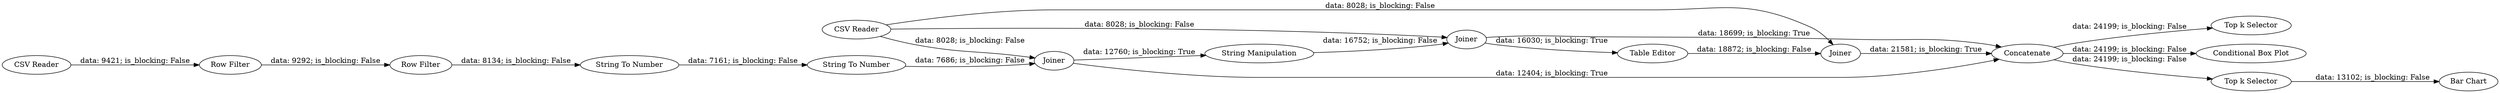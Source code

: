 digraph {
	"5527808290415319792_9" [label=Joiner]
	"5527808290415319792_11" [label=Joiner]
	"5527808290415319792_15" [label="Top k Selector"]
	"5527808290415319792_2" [label="Row Filter"]
	"5527808290415319792_8" [label="String Manipulation"]
	"5527808290415319792_4" [label="String To Number"]
	"5527808290415319792_10" [label="Table Editor"]
	"5527808290415319792_5" [label="String To Number"]
	"5527808290415319792_14" [label="Bar Chart"]
	"5527808290415319792_1" [label="CSV Reader"]
	"5527808290415319792_3" [label="Row Filter"]
	"5527808290415319792_7" [label=Joiner]
	"5527808290415319792_13" [label="Conditional Box Plot"]
	"5527808290415319792_12" [label=Concatenate]
	"5527808290415319792_6" [label="CSV Reader"]
	"5527808290415319792_16" [label="Top k Selector"]
	"5527808290415319792_9" -> "5527808290415319792_10" [label="data: 16030; is_blocking: True"]
	"5527808290415319792_6" -> "5527808290415319792_9" [label="data: 8028; is_blocking: False"]
	"5527808290415319792_3" -> "5527808290415319792_2" [label="data: 9292; is_blocking: False"]
	"5527808290415319792_7" -> "5527808290415319792_8" [label="data: 12760; is_blocking: True"]
	"5527808290415319792_5" -> "5527808290415319792_7" [label="data: 7686; is_blocking: False"]
	"5527808290415319792_7" -> "5527808290415319792_12" [label="data: 12404; is_blocking: True"]
	"5527808290415319792_1" -> "5527808290415319792_3" [label="data: 9421; is_blocking: False"]
	"5527808290415319792_12" -> "5527808290415319792_16" [label="data: 24199; is_blocking: False"]
	"5527808290415319792_12" -> "5527808290415319792_15" [label="data: 24199; is_blocking: False"]
	"5527808290415319792_8" -> "5527808290415319792_9" [label="data: 16752; is_blocking: False"]
	"5527808290415319792_6" -> "5527808290415319792_7" [label="data: 8028; is_blocking: False"]
	"5527808290415319792_10" -> "5527808290415319792_11" [label="data: 18872; is_blocking: False"]
	"5527808290415319792_6" -> "5527808290415319792_11" [label="data: 8028; is_blocking: False"]
	"5527808290415319792_12" -> "5527808290415319792_13" [label="data: 24199; is_blocking: False"]
	"5527808290415319792_11" -> "5527808290415319792_12" [label="data: 21581; is_blocking: True"]
	"5527808290415319792_2" -> "5527808290415319792_4" [label="data: 8134; is_blocking: False"]
	"5527808290415319792_4" -> "5527808290415319792_5" [label="data: 7161; is_blocking: False"]
	"5527808290415319792_16" -> "5527808290415319792_14" [label="data: 13102; is_blocking: False"]
	"5527808290415319792_9" -> "5527808290415319792_12" [label="data: 18699; is_blocking: True"]
	rankdir=LR
}

